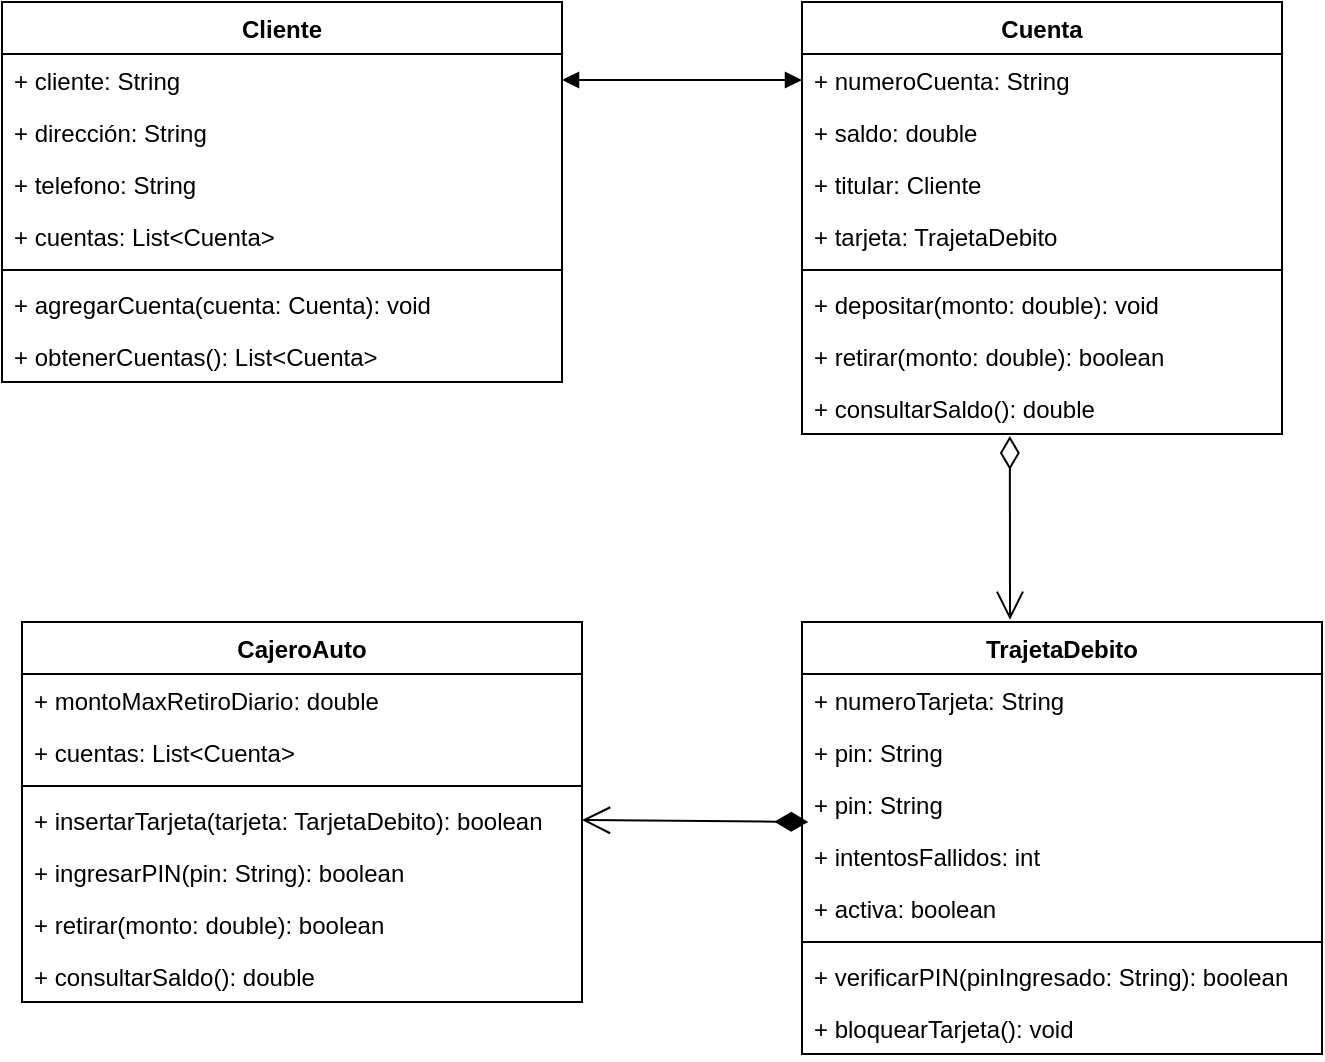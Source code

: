 <mxfile version="26.0.14">
  <diagram name="Página-1" id="ZIXbk17_IAuRkeYEKzIi">
    <mxGraphModel grid="1" page="1" gridSize="10" guides="1" tooltips="1" connect="1" arrows="1" fold="1" pageScale="1" pageWidth="827" pageHeight="1169" math="0" shadow="0">
      <root>
        <mxCell id="0" />
        <mxCell id="1" parent="0" />
        <mxCell id="cSaNQyp7W70xmlBoknKb-1" value="Cliente" style="swimlane;fontStyle=1;align=center;verticalAlign=top;childLayout=stackLayout;horizontal=1;startSize=26;horizontalStack=0;resizeParent=1;resizeParentMax=0;resizeLast=0;collapsible=1;marginBottom=0;whiteSpace=wrap;html=1;" vertex="1" parent="1">
          <mxGeometry x="80" y="40" width="280" height="190" as="geometry" />
        </mxCell>
        <mxCell id="cSaNQyp7W70xmlBoknKb-2" value="+ cliente: String" style="text;strokeColor=none;fillColor=none;align=left;verticalAlign=top;spacingLeft=4;spacingRight=4;overflow=hidden;rotatable=0;points=[[0,0.5],[1,0.5]];portConstraint=eastwest;whiteSpace=wrap;html=1;" vertex="1" parent="cSaNQyp7W70xmlBoknKb-1">
          <mxGeometry y="26" width="280" height="26" as="geometry" />
        </mxCell>
        <mxCell id="cSaNQyp7W70xmlBoknKb-7" value="+ dirección: String" style="text;strokeColor=none;fillColor=none;align=left;verticalAlign=top;spacingLeft=4;spacingRight=4;overflow=hidden;rotatable=0;points=[[0,0.5],[1,0.5]];portConstraint=eastwest;whiteSpace=wrap;html=1;" vertex="1" parent="cSaNQyp7W70xmlBoknKb-1">
          <mxGeometry y="52" width="280" height="26" as="geometry" />
        </mxCell>
        <mxCell id="cSaNQyp7W70xmlBoknKb-8" value="+ telefono: String" style="text;strokeColor=none;fillColor=none;align=left;verticalAlign=top;spacingLeft=4;spacingRight=4;overflow=hidden;rotatable=0;points=[[0,0.5],[1,0.5]];portConstraint=eastwest;whiteSpace=wrap;html=1;" vertex="1" parent="cSaNQyp7W70xmlBoknKb-1">
          <mxGeometry y="78" width="280" height="26" as="geometry" />
        </mxCell>
        <mxCell id="cSaNQyp7W70xmlBoknKb-9" value="+ cuentas: List&amp;lt;Cuenta&amp;gt;" style="text;strokeColor=none;fillColor=none;align=left;verticalAlign=top;spacingLeft=4;spacingRight=4;overflow=hidden;rotatable=0;points=[[0,0.5],[1,0.5]];portConstraint=eastwest;whiteSpace=wrap;html=1;" vertex="1" parent="cSaNQyp7W70xmlBoknKb-1">
          <mxGeometry y="104" width="280" height="26" as="geometry" />
        </mxCell>
        <mxCell id="cSaNQyp7W70xmlBoknKb-3" value="" style="line;strokeWidth=1;fillColor=none;align=left;verticalAlign=middle;spacingTop=-1;spacingLeft=3;spacingRight=3;rotatable=0;labelPosition=right;points=[];portConstraint=eastwest;strokeColor=inherit;" vertex="1" parent="cSaNQyp7W70xmlBoknKb-1">
          <mxGeometry y="130" width="280" height="8" as="geometry" />
        </mxCell>
        <mxCell id="cSaNQyp7W70xmlBoknKb-4" value="+ agregarCuenta(cuenta: Cuenta): void" style="text;strokeColor=none;fillColor=none;align=left;verticalAlign=top;spacingLeft=4;spacingRight=4;overflow=hidden;rotatable=0;points=[[0,0.5],[1,0.5]];portConstraint=eastwest;whiteSpace=wrap;html=1;" vertex="1" parent="cSaNQyp7W70xmlBoknKb-1">
          <mxGeometry y="138" width="280" height="26" as="geometry" />
        </mxCell>
        <mxCell id="cSaNQyp7W70xmlBoknKb-10" value="&lt;span class=&quot;hljs-operator&quot;&gt;+&lt;/span&gt; obtenerCuentas(): List&lt;span class=&quot;hljs-operator&quot;&gt;&amp;lt;&lt;/span&gt;Cuenta&lt;span class=&quot;hljs-operator&quot;&gt;&amp;gt;&lt;/span&gt;" style="text;strokeColor=none;fillColor=none;align=left;verticalAlign=top;spacingLeft=4;spacingRight=4;overflow=hidden;rotatable=0;points=[[0,0.5],[1,0.5]];portConstraint=eastwest;whiteSpace=wrap;html=1;" vertex="1" parent="cSaNQyp7W70xmlBoknKb-1">
          <mxGeometry y="164" width="280" height="26" as="geometry" />
        </mxCell>
        <mxCell id="cSaNQyp7W70xmlBoknKb-11" value="Cuenta" style="swimlane;fontStyle=1;align=center;verticalAlign=top;childLayout=stackLayout;horizontal=1;startSize=26;horizontalStack=0;resizeParent=1;resizeParentMax=0;resizeLast=0;collapsible=1;marginBottom=0;whiteSpace=wrap;html=1;" vertex="1" parent="1">
          <mxGeometry x="480" y="40" width="240" height="216" as="geometry" />
        </mxCell>
        <mxCell id="cSaNQyp7W70xmlBoknKb-12" value="+ numeroCuenta: String" style="text;strokeColor=none;fillColor=none;align=left;verticalAlign=top;spacingLeft=4;spacingRight=4;overflow=hidden;rotatable=0;points=[[0,0.5],[1,0.5]];portConstraint=eastwest;whiteSpace=wrap;html=1;" vertex="1" parent="cSaNQyp7W70xmlBoknKb-11">
          <mxGeometry y="26" width="240" height="26" as="geometry" />
        </mxCell>
        <mxCell id="cSaNQyp7W70xmlBoknKb-15" value="+ saldo: double" style="text;strokeColor=none;fillColor=none;align=left;verticalAlign=top;spacingLeft=4;spacingRight=4;overflow=hidden;rotatable=0;points=[[0,0.5],[1,0.5]];portConstraint=eastwest;whiteSpace=wrap;html=1;" vertex="1" parent="cSaNQyp7W70xmlBoknKb-11">
          <mxGeometry y="52" width="240" height="26" as="geometry" />
        </mxCell>
        <mxCell id="cSaNQyp7W70xmlBoknKb-16" value="+ titular: Cliente" style="text;strokeColor=none;fillColor=none;align=left;verticalAlign=top;spacingLeft=4;spacingRight=4;overflow=hidden;rotatable=0;points=[[0,0.5],[1,0.5]];portConstraint=eastwest;whiteSpace=wrap;html=1;" vertex="1" parent="cSaNQyp7W70xmlBoknKb-11">
          <mxGeometry y="78" width="240" height="26" as="geometry" />
        </mxCell>
        <mxCell id="cSaNQyp7W70xmlBoknKb-17" value="+ tarjeta: TrajetaDebito" style="text;strokeColor=none;fillColor=none;align=left;verticalAlign=top;spacingLeft=4;spacingRight=4;overflow=hidden;rotatable=0;points=[[0,0.5],[1,0.5]];portConstraint=eastwest;whiteSpace=wrap;html=1;" vertex="1" parent="cSaNQyp7W70xmlBoknKb-11">
          <mxGeometry y="104" width="240" height="26" as="geometry" />
        </mxCell>
        <mxCell id="cSaNQyp7W70xmlBoknKb-13" value="" style="line;strokeWidth=1;fillColor=none;align=left;verticalAlign=middle;spacingTop=-1;spacingLeft=3;spacingRight=3;rotatable=0;labelPosition=right;points=[];portConstraint=eastwest;strokeColor=inherit;" vertex="1" parent="cSaNQyp7W70xmlBoknKb-11">
          <mxGeometry y="130" width="240" height="8" as="geometry" />
        </mxCell>
        <mxCell id="cSaNQyp7W70xmlBoknKb-14" value="&lt;span class=&quot;hljs-operator&quot;&gt;+&lt;/span&gt; depositar(monto: &lt;span class=&quot;hljs-keyword&quot;&gt;double&lt;/span&gt;): void" style="text;strokeColor=none;fillColor=none;align=left;verticalAlign=top;spacingLeft=4;spacingRight=4;overflow=hidden;rotatable=0;points=[[0,0.5],[1,0.5]];portConstraint=eastwest;whiteSpace=wrap;html=1;" vertex="1" parent="cSaNQyp7W70xmlBoknKb-11">
          <mxGeometry y="138" width="240" height="26" as="geometry" />
        </mxCell>
        <mxCell id="cSaNQyp7W70xmlBoknKb-18" value="&lt;span class=&quot;hljs-operator&quot;&gt;+&lt;/span&gt; retirar(monto: &lt;span class=&quot;hljs-keyword&quot;&gt;double&lt;/span&gt;): &lt;span class=&quot;hljs-type&quot;&gt;boolean&lt;/span&gt;" style="text;strokeColor=none;fillColor=none;align=left;verticalAlign=top;spacingLeft=4;spacingRight=4;overflow=hidden;rotatable=0;points=[[0,0.5],[1,0.5]];portConstraint=eastwest;whiteSpace=wrap;html=1;" vertex="1" parent="cSaNQyp7W70xmlBoknKb-11">
          <mxGeometry y="164" width="240" height="26" as="geometry" />
        </mxCell>
        <mxCell id="cSaNQyp7W70xmlBoknKb-19" value="&lt;span class=&quot;hljs-operator&quot;&gt;+&lt;/span&gt; consultarSaldo(): &lt;span class=&quot;hljs-keyword&quot;&gt;double&lt;/span&gt;" style="text;strokeColor=none;fillColor=none;align=left;verticalAlign=top;spacingLeft=4;spacingRight=4;overflow=hidden;rotatable=0;points=[[0,0.5],[1,0.5]];portConstraint=eastwest;whiteSpace=wrap;html=1;" vertex="1" parent="cSaNQyp7W70xmlBoknKb-11">
          <mxGeometry y="190" width="240" height="26" as="geometry" />
        </mxCell>
        <mxCell id="cSaNQyp7W70xmlBoknKb-21" value="" style="endArrow=block;startArrow=block;endFill=1;startFill=1;html=1;rounded=0;entryX=0;entryY=0.5;entryDx=0;entryDy=0;exitX=1;exitY=0.5;exitDx=0;exitDy=0;" edge="1" parent="1" source="cSaNQyp7W70xmlBoknKb-2" target="cSaNQyp7W70xmlBoknKb-12">
          <mxGeometry width="160" relative="1" as="geometry">
            <mxPoint x="360" y="140" as="sourcePoint" />
            <mxPoint x="520" y="140" as="targetPoint" />
          </mxGeometry>
        </mxCell>
        <mxCell id="cSaNQyp7W70xmlBoknKb-22" value="TrajetaDebito" style="swimlane;fontStyle=1;align=center;verticalAlign=top;childLayout=stackLayout;horizontal=1;startSize=26;horizontalStack=0;resizeParent=1;resizeParentMax=0;resizeLast=0;collapsible=1;marginBottom=0;whiteSpace=wrap;html=1;" vertex="1" parent="1">
          <mxGeometry x="480" y="350" width="260" height="216" as="geometry" />
        </mxCell>
        <mxCell id="cSaNQyp7W70xmlBoknKb-23" value="+ numeroTarjeta: String" style="text;strokeColor=none;fillColor=none;align=left;verticalAlign=top;spacingLeft=4;spacingRight=4;overflow=hidden;rotatable=0;points=[[0,0.5],[1,0.5]];portConstraint=eastwest;whiteSpace=wrap;html=1;" vertex="1" parent="cSaNQyp7W70xmlBoknKb-22">
          <mxGeometry y="26" width="260" height="26" as="geometry" />
        </mxCell>
        <mxCell id="cSaNQyp7W70xmlBoknKb-26" value="+&amp;nbsp;pin: String" style="text;strokeColor=none;fillColor=none;align=left;verticalAlign=top;spacingLeft=4;spacingRight=4;overflow=hidden;rotatable=0;points=[[0,0.5],[1,0.5]];portConstraint=eastwest;whiteSpace=wrap;html=1;" vertex="1" parent="cSaNQyp7W70xmlBoknKb-22">
          <mxGeometry y="52" width="260" height="26" as="geometry" />
        </mxCell>
        <mxCell id="cSaNQyp7W70xmlBoknKb-27" value="+&amp;nbsp;pin: String" style="text;strokeColor=none;fillColor=none;align=left;verticalAlign=top;spacingLeft=4;spacingRight=4;overflow=hidden;rotatable=0;points=[[0,0.5],[1,0.5]];portConstraint=eastwest;whiteSpace=wrap;html=1;" vertex="1" parent="cSaNQyp7W70xmlBoknKb-22">
          <mxGeometry y="78" width="260" height="26" as="geometry" />
        </mxCell>
        <mxCell id="cSaNQyp7W70xmlBoknKb-28" value="+ intentosFallidos: &lt;span class=&quot;hljs-type&quot;&gt;int&lt;/span&gt;" style="text;strokeColor=none;fillColor=none;align=left;verticalAlign=top;spacingLeft=4;spacingRight=4;overflow=hidden;rotatable=0;points=[[0,0.5],[1,0.5]];portConstraint=eastwest;whiteSpace=wrap;html=1;" vertex="1" parent="cSaNQyp7W70xmlBoknKb-22">
          <mxGeometry y="104" width="260" height="26" as="geometry" />
        </mxCell>
        <mxCell id="cSaNQyp7W70xmlBoknKb-29" value="+ activa: &lt;span class=&quot;hljs-type&quot;&gt;boolean&lt;/span&gt;" style="text;strokeColor=none;fillColor=none;align=left;verticalAlign=top;spacingLeft=4;spacingRight=4;overflow=hidden;rotatable=0;points=[[0,0.5],[1,0.5]];portConstraint=eastwest;whiteSpace=wrap;html=1;" vertex="1" parent="cSaNQyp7W70xmlBoknKb-22">
          <mxGeometry y="130" width="260" height="26" as="geometry" />
        </mxCell>
        <mxCell id="cSaNQyp7W70xmlBoknKb-24" value="" style="line;strokeWidth=1;fillColor=none;align=left;verticalAlign=middle;spacingTop=-1;spacingLeft=3;spacingRight=3;rotatable=0;labelPosition=right;points=[];portConstraint=eastwest;strokeColor=inherit;" vertex="1" parent="cSaNQyp7W70xmlBoknKb-22">
          <mxGeometry y="156" width="260" height="8" as="geometry" />
        </mxCell>
        <mxCell id="cSaNQyp7W70xmlBoknKb-25" value="&lt;span class=&quot;hljs-operator&quot;&gt;+&lt;/span&gt; verificarPIN(pinIngresado: String): &lt;span class=&quot;hljs-type&quot;&gt;boolean&lt;/span&gt;" style="text;strokeColor=none;fillColor=none;align=left;verticalAlign=top;spacingLeft=4;spacingRight=4;overflow=hidden;rotatable=0;points=[[0,0.5],[1,0.5]];portConstraint=eastwest;whiteSpace=wrap;html=1;" vertex="1" parent="cSaNQyp7W70xmlBoknKb-22">
          <mxGeometry y="164" width="260" height="26" as="geometry" />
        </mxCell>
        <mxCell id="cSaNQyp7W70xmlBoknKb-30" value="+&amp;nbsp;bloquearTarjeta(): void " style="text;strokeColor=none;fillColor=none;align=left;verticalAlign=top;spacingLeft=4;spacingRight=4;overflow=hidden;rotatable=0;points=[[0,0.5],[1,0.5]];portConstraint=eastwest;whiteSpace=wrap;html=1;" vertex="1" parent="cSaNQyp7W70xmlBoknKb-22">
          <mxGeometry y="190" width="260" height="26" as="geometry" />
        </mxCell>
        <mxCell id="cSaNQyp7W70xmlBoknKb-31" value="" style="endArrow=open;html=1;endSize=12;startArrow=diamondThin;startSize=14;startFill=0;align=left;verticalAlign=bottom;rounded=0;exitX=0.433;exitY=1.038;exitDx=0;exitDy=0;exitPerimeter=0;entryX=0.4;entryY=-0.005;entryDx=0;entryDy=0;entryPerimeter=0;" edge="1" parent="1" source="cSaNQyp7W70xmlBoknKb-19" target="cSaNQyp7W70xmlBoknKb-22">
          <mxGeometry x="-0.064" y="6" relative="1" as="geometry">
            <mxPoint x="530" y="290" as="sourcePoint" />
            <mxPoint x="690" y="290" as="targetPoint" />
            <mxPoint as="offset" />
          </mxGeometry>
        </mxCell>
        <mxCell id="cSaNQyp7W70xmlBoknKb-32" value="CajeroAuto" style="swimlane;fontStyle=1;align=center;verticalAlign=top;childLayout=stackLayout;horizontal=1;startSize=26;horizontalStack=0;resizeParent=1;resizeParentMax=0;resizeLast=0;collapsible=1;marginBottom=0;whiteSpace=wrap;html=1;" vertex="1" parent="1">
          <mxGeometry x="90" y="350" width="280" height="190" as="geometry" />
        </mxCell>
        <mxCell id="cSaNQyp7W70xmlBoknKb-33" value="+ montoMaxRetiroDiario: &lt;span class=&quot;hljs-keyword&quot;&gt;double&lt;/span&gt;" style="text;strokeColor=none;fillColor=none;align=left;verticalAlign=top;spacingLeft=4;spacingRight=4;overflow=hidden;rotatable=0;points=[[0,0.5],[1,0.5]];portConstraint=eastwest;whiteSpace=wrap;html=1;" vertex="1" parent="cSaNQyp7W70xmlBoknKb-32">
          <mxGeometry y="26" width="280" height="26" as="geometry" />
        </mxCell>
        <mxCell id="cSaNQyp7W70xmlBoknKb-36" value="+ cuentas: List&lt;span class=&quot;hljs-operator&quot;&gt;&amp;lt;&lt;/span&gt;Cuenta&lt;span class=&quot;hljs-operator&quot;&gt;&amp;gt;&lt;/span&gt;" style="text;strokeColor=none;fillColor=none;align=left;verticalAlign=top;spacingLeft=4;spacingRight=4;overflow=hidden;rotatable=0;points=[[0,0.5],[1,0.5]];portConstraint=eastwest;whiteSpace=wrap;html=1;" vertex="1" parent="cSaNQyp7W70xmlBoknKb-32">
          <mxGeometry y="52" width="280" height="26" as="geometry" />
        </mxCell>
        <mxCell id="cSaNQyp7W70xmlBoknKb-34" value="" style="line;strokeWidth=1;fillColor=none;align=left;verticalAlign=middle;spacingTop=-1;spacingLeft=3;spacingRight=3;rotatable=0;labelPosition=right;points=[];portConstraint=eastwest;strokeColor=inherit;" vertex="1" parent="cSaNQyp7W70xmlBoknKb-32">
          <mxGeometry y="78" width="280" height="8" as="geometry" />
        </mxCell>
        <mxCell id="cSaNQyp7W70xmlBoknKb-35" value="+ insertarTarjeta(tarjeta: TarjetaDebito): &lt;span class=&quot;hljs-type&quot;&gt;boolean&lt;/span&gt;" style="text;strokeColor=none;fillColor=none;align=left;verticalAlign=top;spacingLeft=4;spacingRight=4;overflow=hidden;rotatable=0;points=[[0,0.5],[1,0.5]];portConstraint=eastwest;whiteSpace=wrap;html=1;" vertex="1" parent="cSaNQyp7W70xmlBoknKb-32">
          <mxGeometry y="86" width="280" height="26" as="geometry" />
        </mxCell>
        <mxCell id="cSaNQyp7W70xmlBoknKb-37" value="&lt;span class=&quot;hljs-operator&quot;&gt;+&lt;/span&gt; ingresarPIN(pin: String): &lt;span class=&quot;hljs-type&quot;&gt;boolean&lt;/span&gt;" style="text;strokeColor=none;fillColor=none;align=left;verticalAlign=top;spacingLeft=4;spacingRight=4;overflow=hidden;rotatable=0;points=[[0,0.5],[1,0.5]];portConstraint=eastwest;whiteSpace=wrap;html=1;" vertex="1" parent="cSaNQyp7W70xmlBoknKb-32">
          <mxGeometry y="112" width="280" height="26" as="geometry" />
        </mxCell>
        <mxCell id="cSaNQyp7W70xmlBoknKb-40" value="&lt;span class=&quot;hljs-operator&quot;&gt;+&lt;/span&gt; retirar(monto: &lt;span class=&quot;hljs-keyword&quot;&gt;double&lt;/span&gt;): &lt;span class=&quot;hljs-type&quot;&gt;boolean&lt;/span&gt;" style="text;strokeColor=none;fillColor=none;align=left;verticalAlign=top;spacingLeft=4;spacingRight=4;overflow=hidden;rotatable=0;points=[[0,0.5],[1,0.5]];portConstraint=eastwest;whiteSpace=wrap;html=1;" vertex="1" parent="cSaNQyp7W70xmlBoknKb-32">
          <mxGeometry y="138" width="280" height="26" as="geometry" />
        </mxCell>
        <mxCell id="cSaNQyp7W70xmlBoknKb-38" value="&lt;span class=&quot;hljs-operator&quot;&gt;+&lt;/span&gt; consultarSaldo(): &lt;span class=&quot;hljs-keyword&quot;&gt;double&lt;/span&gt;" style="text;strokeColor=none;fillColor=none;align=left;verticalAlign=top;spacingLeft=4;spacingRight=4;overflow=hidden;rotatable=0;points=[[0,0.5],[1,0.5]];portConstraint=eastwest;whiteSpace=wrap;html=1;" vertex="1" parent="cSaNQyp7W70xmlBoknKb-32">
          <mxGeometry y="164" width="280" height="26" as="geometry" />
        </mxCell>
        <mxCell id="cSaNQyp7W70xmlBoknKb-42" value="" style="endArrow=open;html=1;endSize=12;startArrow=diamondThin;startSize=14;startFill=1;align=left;verticalAlign=bottom;rounded=0;exitX=0.012;exitY=-0.154;exitDx=0;exitDy=0;exitPerimeter=0;entryX=1;entryY=0.5;entryDx=0;entryDy=0;" edge="1" parent="1" source="cSaNQyp7W70xmlBoknKb-28" target="cSaNQyp7W70xmlBoknKb-35">
          <mxGeometry x="-0.349" y="15" relative="1" as="geometry">
            <mxPoint x="420" y="470" as="sourcePoint" />
            <mxPoint x="580" y="470" as="targetPoint" />
            <mxPoint as="offset" />
          </mxGeometry>
        </mxCell>
      </root>
    </mxGraphModel>
  </diagram>
</mxfile>

